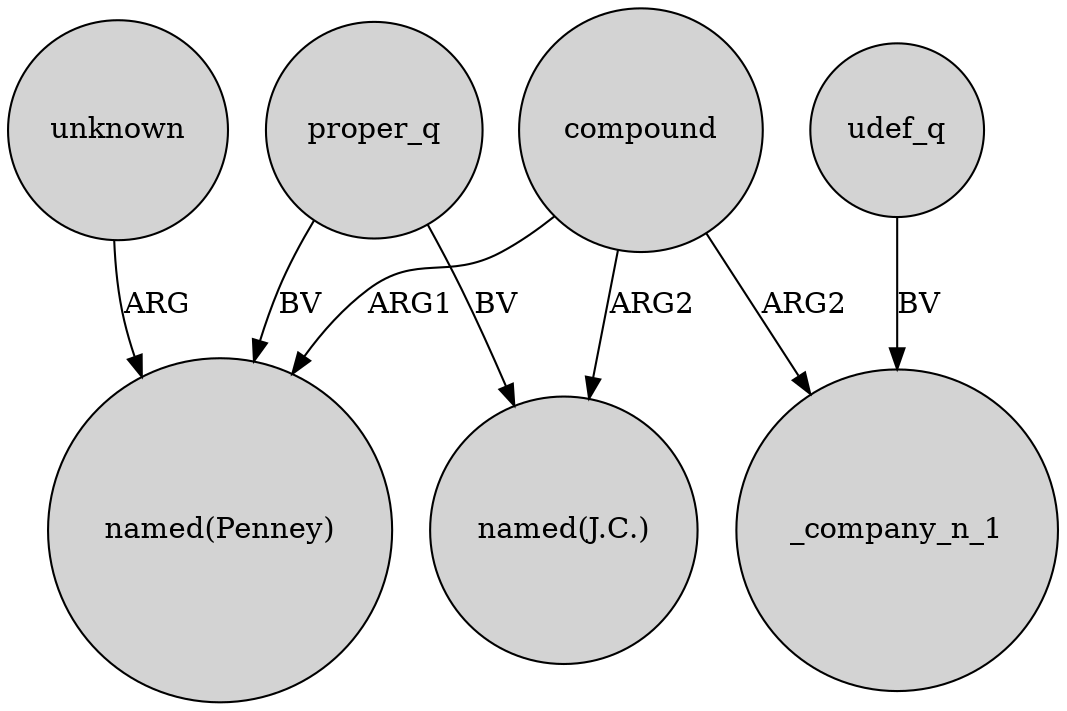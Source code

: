 digraph {
	node [shape=circle style=filled]
	proper_q -> "named(Penney)" [label=BV]
	unknown -> "named(Penney)" [label=ARG]
	proper_q -> "named(J.C.)" [label=BV]
	udef_q -> _company_n_1 [label=BV]
	compound -> "named(Penney)" [label=ARG1]
	compound -> _company_n_1 [label=ARG2]
	compound -> "named(J.C.)" [label=ARG2]
}
